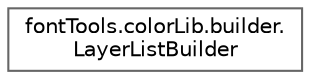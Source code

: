 digraph "Graphical Class Hierarchy"
{
 // LATEX_PDF_SIZE
  bgcolor="transparent";
  edge [fontname=Helvetica,fontsize=10,labelfontname=Helvetica,labelfontsize=10];
  node [fontname=Helvetica,fontsize=10,shape=box,height=0.2,width=0.4];
  rankdir="LR";
  Node0 [id="Node000000",label="fontTools.colorLib.builder.\lLayerListBuilder",height=0.2,width=0.4,color="grey40", fillcolor="white", style="filled",URL="$df/d02/classfontTools_1_1colorLib_1_1builder_1_1LayerListBuilder.html",tooltip=" "];
}
